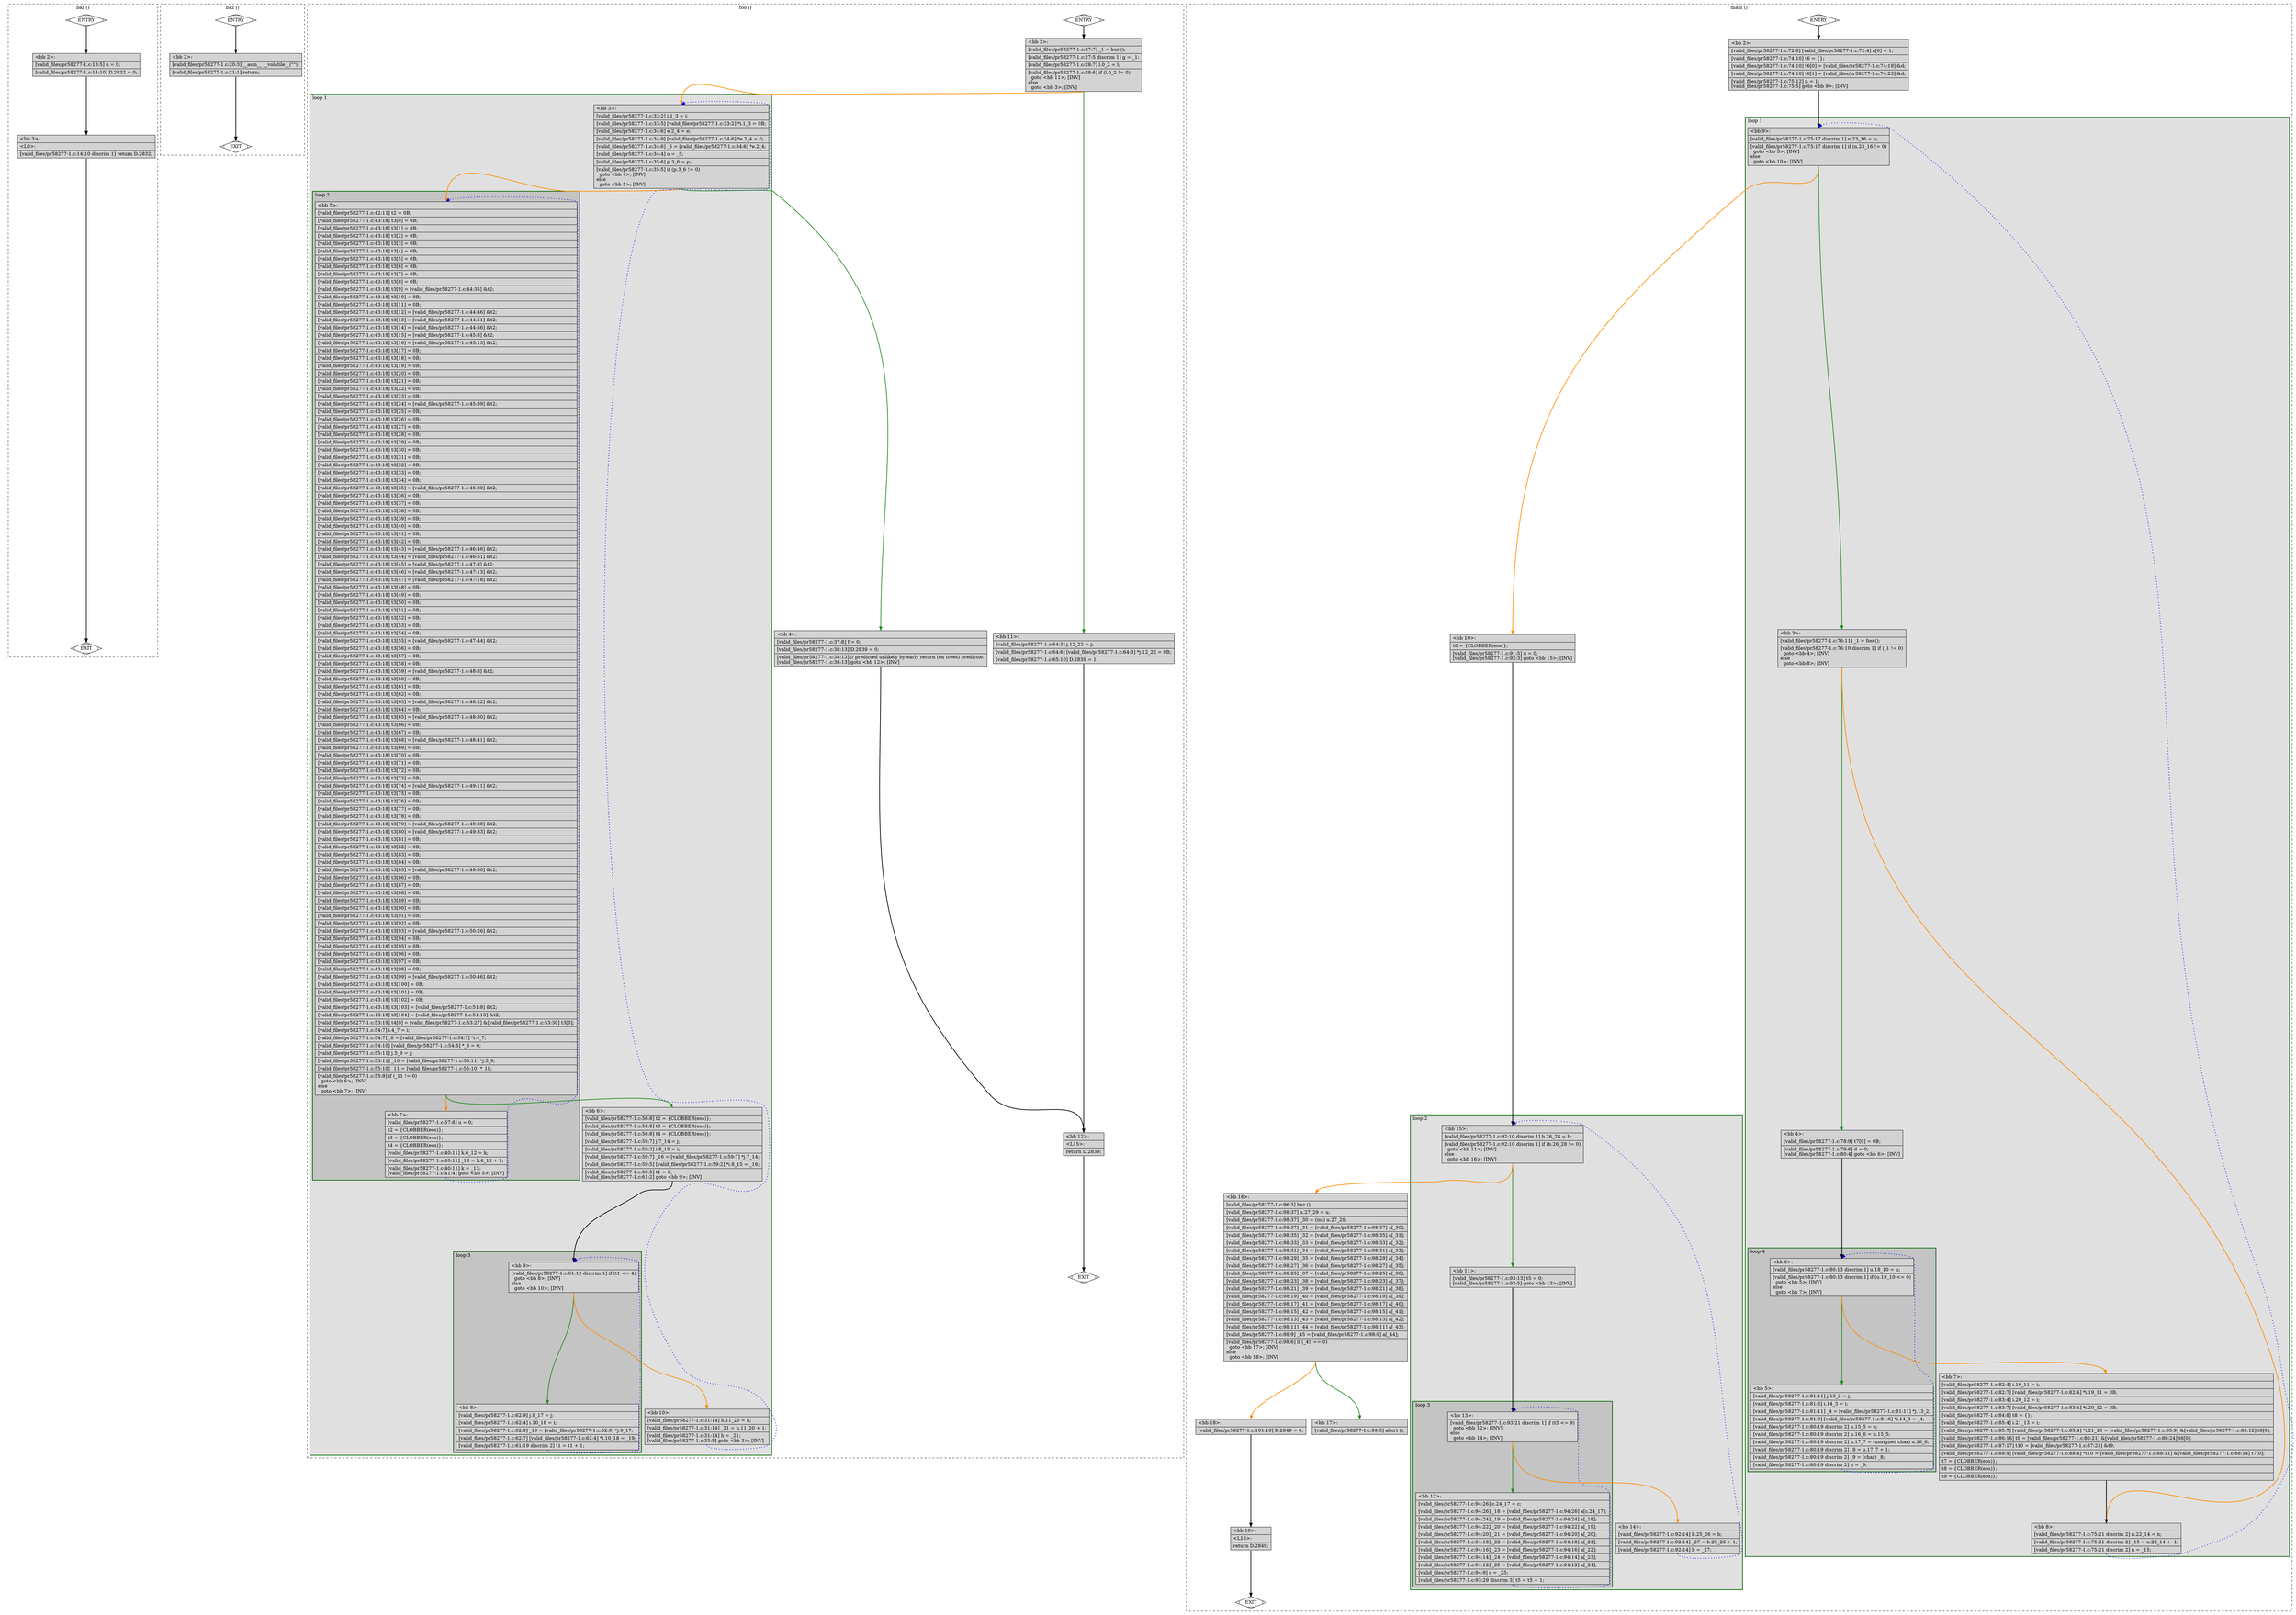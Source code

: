 digraph "a-pr58277-1.c.015t.cfg" {
overlap=false;
subgraph "cluster_bar" {
	style="dashed";
	color="black";
	label="bar ()";
	fn_0_basic_block_0 [shape=Mdiamond,style=filled,fillcolor=white,label="ENTRY"];

	fn_0_basic_block_1 [shape=Mdiamond,style=filled,fillcolor=white,label="EXIT"];

	fn_0_basic_block_2 [shape=record,style=filled,fillcolor=lightgrey,label="{\<bb\ 2\>:\l\
|[valid_files/pr58277-1.c:13:5]\ u\ =\ 0;\l\
|[valid_files/pr58277-1.c:14:10]\ D.2832\ =\ 0;\l\
}"];

	fn_0_basic_block_3 [shape=record,style=filled,fillcolor=lightgrey,label="{\<bb\ 3\>:\l\
|\<L0\>:\l\
|[valid_files/pr58277-1.c:14:10\ discrim\ 1]\ return\ D.2832;\l\
}"];

	fn_0_basic_block_0:s -> fn_0_basic_block_2:n [style="solid,bold",color=black,weight=100,constraint=true];
	fn_0_basic_block_2:s -> fn_0_basic_block_3:n [style="solid,bold",color=black,weight=100,constraint=true];
	fn_0_basic_block_3:s -> fn_0_basic_block_1:n [style="solid,bold",color=black,weight=10,constraint=true];
	fn_0_basic_block_0:s -> fn_0_basic_block_1:n [style="invis",constraint=true];
}
subgraph "cluster_baz" {
	style="dashed";
	color="black";
	label="baz ()";
	fn_1_basic_block_0 [shape=Mdiamond,style=filled,fillcolor=white,label="ENTRY"];

	fn_1_basic_block_1 [shape=Mdiamond,style=filled,fillcolor=white,label="EXIT"];

	fn_1_basic_block_2 [shape=record,style=filled,fillcolor=lightgrey,label="{\<bb\ 2\>:\l\
|[valid_files/pr58277-1.c:20:3]\ __asm__\ __volatile__(\"\");\l\
|[valid_files/pr58277-1.c:21:1]\ return;\l\
}"];

	fn_1_basic_block_0:s -> fn_1_basic_block_2:n [style="solid,bold",color=black,weight=100,constraint=true];
	fn_1_basic_block_2:s -> fn_1_basic_block_1:n [style="solid,bold",color=black,weight=10,constraint=true];
	fn_1_basic_block_0:s -> fn_1_basic_block_1:n [style="invis",constraint=true];
}
subgraph "cluster_foo" {
	style="dashed";
	color="black";
	label="foo ()";
	subgraph cluster_2_1 {
	style="filled";
	color="darkgreen";
	fillcolor="grey88";
	label="loop 1";
	labeljust=l;
	penwidth=2;
	subgraph cluster_2_3 {
	style="filled";
	color="darkgreen";
	fillcolor="grey77";
	label="loop 3";
	labeljust=l;
	penwidth=2;
	fn_2_basic_block_9 [shape=record,style=filled,fillcolor=lightgrey,label="{\<bb\ 9\>:\l\
|[valid_files/pr58277-1.c:61:12\ discrim\ 1]\ if\ (t1\ \<=\ 4)\l\
\ \ goto\ \<bb\ 8\>;\ [INV]\l\
else\l\
\ \ goto\ \<bb\ 10\>;\ [INV]\l\
}"];

	fn_2_basic_block_8 [shape=record,style=filled,fillcolor=lightgrey,label="{\<bb\ 8\>:\l\
|[valid_files/pr58277-1.c:62:9]\ j.9_17\ =\ j;\l\
|[valid_files/pr58277-1.c:62:4]\ i.10_18\ =\ i;\l\
|[valid_files/pr58277-1.c:62:9]\ _19\ =\ [valid_files/pr58277-1.c:62:9]\ *j.9_17;\l\
|[valid_files/pr58277-1.c:62:7]\ [valid_files/pr58277-1.c:62:4]\ *i.10_18\ =\ _19;\l\
|[valid_files/pr58277-1.c:61:19\ discrim\ 2]\ t1\ =\ t1\ +\ 1;\l\
}"];

	}
	subgraph cluster_2_2 {
	style="filled";
	color="darkgreen";
	fillcolor="grey77";
	label="loop 2";
	labeljust=l;
	penwidth=2;
	fn_2_basic_block_5 [shape=record,style=filled,fillcolor=lightgrey,label="{\<bb\ 5\>:\l\
|[valid_files/pr58277-1.c:42:11]\ t2\ =\ 0B;\l\
|[valid_files/pr58277-1.c:43:18]\ t3[0]\ =\ 0B;\l\
|[valid_files/pr58277-1.c:43:18]\ t3[1]\ =\ 0B;\l\
|[valid_files/pr58277-1.c:43:18]\ t3[2]\ =\ 0B;\l\
|[valid_files/pr58277-1.c:43:18]\ t3[3]\ =\ 0B;\l\
|[valid_files/pr58277-1.c:43:18]\ t3[4]\ =\ 0B;\l\
|[valid_files/pr58277-1.c:43:18]\ t3[5]\ =\ 0B;\l\
|[valid_files/pr58277-1.c:43:18]\ t3[6]\ =\ 0B;\l\
|[valid_files/pr58277-1.c:43:18]\ t3[7]\ =\ 0B;\l\
|[valid_files/pr58277-1.c:43:18]\ t3[8]\ =\ 0B;\l\
|[valid_files/pr58277-1.c:43:18]\ t3[9]\ =\ [valid_files/pr58277-1.c:44:35]\ &t2;\l\
|[valid_files/pr58277-1.c:43:18]\ t3[10]\ =\ 0B;\l\
|[valid_files/pr58277-1.c:43:18]\ t3[11]\ =\ 0B;\l\
|[valid_files/pr58277-1.c:43:18]\ t3[12]\ =\ [valid_files/pr58277-1.c:44:46]\ &t2;\l\
|[valid_files/pr58277-1.c:43:18]\ t3[13]\ =\ [valid_files/pr58277-1.c:44:51]\ &t2;\l\
|[valid_files/pr58277-1.c:43:18]\ t3[14]\ =\ [valid_files/pr58277-1.c:44:56]\ &t2;\l\
|[valid_files/pr58277-1.c:43:18]\ t3[15]\ =\ [valid_files/pr58277-1.c:45:8]\ &t2;\l\
|[valid_files/pr58277-1.c:43:18]\ t3[16]\ =\ [valid_files/pr58277-1.c:45:13]\ &t2;\l\
|[valid_files/pr58277-1.c:43:18]\ t3[17]\ =\ 0B;\l\
|[valid_files/pr58277-1.c:43:18]\ t3[18]\ =\ 0B;\l\
|[valid_files/pr58277-1.c:43:18]\ t3[19]\ =\ 0B;\l\
|[valid_files/pr58277-1.c:43:18]\ t3[20]\ =\ 0B;\l\
|[valid_files/pr58277-1.c:43:18]\ t3[21]\ =\ 0B;\l\
|[valid_files/pr58277-1.c:43:18]\ t3[22]\ =\ 0B;\l\
|[valid_files/pr58277-1.c:43:18]\ t3[23]\ =\ 0B;\l\
|[valid_files/pr58277-1.c:43:18]\ t3[24]\ =\ [valid_files/pr58277-1.c:45:39]\ &t2;\l\
|[valid_files/pr58277-1.c:43:18]\ t3[25]\ =\ 0B;\l\
|[valid_files/pr58277-1.c:43:18]\ t3[26]\ =\ 0B;\l\
|[valid_files/pr58277-1.c:43:18]\ t3[27]\ =\ 0B;\l\
|[valid_files/pr58277-1.c:43:18]\ t3[28]\ =\ 0B;\l\
|[valid_files/pr58277-1.c:43:18]\ t3[29]\ =\ 0B;\l\
|[valid_files/pr58277-1.c:43:18]\ t3[30]\ =\ 0B;\l\
|[valid_files/pr58277-1.c:43:18]\ t3[31]\ =\ 0B;\l\
|[valid_files/pr58277-1.c:43:18]\ t3[32]\ =\ 0B;\l\
|[valid_files/pr58277-1.c:43:18]\ t3[33]\ =\ 0B;\l\
|[valid_files/pr58277-1.c:43:18]\ t3[34]\ =\ 0B;\l\
|[valid_files/pr58277-1.c:43:18]\ t3[35]\ =\ [valid_files/pr58277-1.c:46:20]\ &t2;\l\
|[valid_files/pr58277-1.c:43:18]\ t3[36]\ =\ 0B;\l\
|[valid_files/pr58277-1.c:43:18]\ t3[37]\ =\ 0B;\l\
|[valid_files/pr58277-1.c:43:18]\ t3[38]\ =\ 0B;\l\
|[valid_files/pr58277-1.c:43:18]\ t3[39]\ =\ 0B;\l\
|[valid_files/pr58277-1.c:43:18]\ t3[40]\ =\ 0B;\l\
|[valid_files/pr58277-1.c:43:18]\ t3[41]\ =\ 0B;\l\
|[valid_files/pr58277-1.c:43:18]\ t3[42]\ =\ 0B;\l\
|[valid_files/pr58277-1.c:43:18]\ t3[43]\ =\ [valid_files/pr58277-1.c:46:46]\ &t2;\l\
|[valid_files/pr58277-1.c:43:18]\ t3[44]\ =\ [valid_files/pr58277-1.c:46:51]\ &t2;\l\
|[valid_files/pr58277-1.c:43:18]\ t3[45]\ =\ [valid_files/pr58277-1.c:47:8]\ &t2;\l\
|[valid_files/pr58277-1.c:43:18]\ t3[46]\ =\ [valid_files/pr58277-1.c:47:13]\ &t2;\l\
|[valid_files/pr58277-1.c:43:18]\ t3[47]\ =\ [valid_files/pr58277-1.c:47:18]\ &t2;\l\
|[valid_files/pr58277-1.c:43:18]\ t3[48]\ =\ 0B;\l\
|[valid_files/pr58277-1.c:43:18]\ t3[49]\ =\ 0B;\l\
|[valid_files/pr58277-1.c:43:18]\ t3[50]\ =\ 0B;\l\
|[valid_files/pr58277-1.c:43:18]\ t3[51]\ =\ 0B;\l\
|[valid_files/pr58277-1.c:43:18]\ t3[52]\ =\ 0B;\l\
|[valid_files/pr58277-1.c:43:18]\ t3[53]\ =\ 0B;\l\
|[valid_files/pr58277-1.c:43:18]\ t3[54]\ =\ 0B;\l\
|[valid_files/pr58277-1.c:43:18]\ t3[55]\ =\ [valid_files/pr58277-1.c:47:44]\ &t2;\l\
|[valid_files/pr58277-1.c:43:18]\ t3[56]\ =\ 0B;\l\
|[valid_files/pr58277-1.c:43:18]\ t3[57]\ =\ 0B;\l\
|[valid_files/pr58277-1.c:43:18]\ t3[58]\ =\ 0B;\l\
|[valid_files/pr58277-1.c:43:18]\ t3[59]\ =\ [valid_files/pr58277-1.c:48:8]\ &t2;\l\
|[valid_files/pr58277-1.c:43:18]\ t3[60]\ =\ 0B;\l\
|[valid_files/pr58277-1.c:43:18]\ t3[61]\ =\ 0B;\l\
|[valid_files/pr58277-1.c:43:18]\ t3[62]\ =\ 0B;\l\
|[valid_files/pr58277-1.c:43:18]\ t3[63]\ =\ [valid_files/pr58277-1.c:48:22]\ &t2;\l\
|[valid_files/pr58277-1.c:43:18]\ t3[64]\ =\ 0B;\l\
|[valid_files/pr58277-1.c:43:18]\ t3[65]\ =\ [valid_files/pr58277-1.c:48:30]\ &t2;\l\
|[valid_files/pr58277-1.c:43:18]\ t3[66]\ =\ 0B;\l\
|[valid_files/pr58277-1.c:43:18]\ t3[67]\ =\ 0B;\l\
|[valid_files/pr58277-1.c:43:18]\ t3[68]\ =\ [valid_files/pr58277-1.c:48:41]\ &t2;\l\
|[valid_files/pr58277-1.c:43:18]\ t3[69]\ =\ 0B;\l\
|[valid_files/pr58277-1.c:43:18]\ t3[70]\ =\ 0B;\l\
|[valid_files/pr58277-1.c:43:18]\ t3[71]\ =\ 0B;\l\
|[valid_files/pr58277-1.c:43:18]\ t3[72]\ =\ 0B;\l\
|[valid_files/pr58277-1.c:43:18]\ t3[73]\ =\ 0B;\l\
|[valid_files/pr58277-1.c:43:18]\ t3[74]\ =\ [valid_files/pr58277-1.c:49:11]\ &t2;\l\
|[valid_files/pr58277-1.c:43:18]\ t3[75]\ =\ 0B;\l\
|[valid_files/pr58277-1.c:43:18]\ t3[76]\ =\ 0B;\l\
|[valid_files/pr58277-1.c:43:18]\ t3[77]\ =\ 0B;\l\
|[valid_files/pr58277-1.c:43:18]\ t3[78]\ =\ 0B;\l\
|[valid_files/pr58277-1.c:43:18]\ t3[79]\ =\ [valid_files/pr58277-1.c:49:28]\ &t2;\l\
|[valid_files/pr58277-1.c:43:18]\ t3[80]\ =\ [valid_files/pr58277-1.c:49:33]\ &t2;\l\
|[valid_files/pr58277-1.c:43:18]\ t3[81]\ =\ 0B;\l\
|[valid_files/pr58277-1.c:43:18]\ t3[82]\ =\ 0B;\l\
|[valid_files/pr58277-1.c:43:18]\ t3[83]\ =\ 0B;\l\
|[valid_files/pr58277-1.c:43:18]\ t3[84]\ =\ 0B;\l\
|[valid_files/pr58277-1.c:43:18]\ t3[85]\ =\ [valid_files/pr58277-1.c:49:50]\ &t2;\l\
|[valid_files/pr58277-1.c:43:18]\ t3[86]\ =\ 0B;\l\
|[valid_files/pr58277-1.c:43:18]\ t3[87]\ =\ 0B;\l\
|[valid_files/pr58277-1.c:43:18]\ t3[88]\ =\ 0B;\l\
|[valid_files/pr58277-1.c:43:18]\ t3[89]\ =\ 0B;\l\
|[valid_files/pr58277-1.c:43:18]\ t3[90]\ =\ 0B;\l\
|[valid_files/pr58277-1.c:43:18]\ t3[91]\ =\ 0B;\l\
|[valid_files/pr58277-1.c:43:18]\ t3[92]\ =\ 0B;\l\
|[valid_files/pr58277-1.c:43:18]\ t3[93]\ =\ [valid_files/pr58277-1.c:50:26]\ &t2;\l\
|[valid_files/pr58277-1.c:43:18]\ t3[94]\ =\ 0B;\l\
|[valid_files/pr58277-1.c:43:18]\ t3[95]\ =\ 0B;\l\
|[valid_files/pr58277-1.c:43:18]\ t3[96]\ =\ 0B;\l\
|[valid_files/pr58277-1.c:43:18]\ t3[97]\ =\ 0B;\l\
|[valid_files/pr58277-1.c:43:18]\ t3[98]\ =\ 0B;\l\
|[valid_files/pr58277-1.c:43:18]\ t3[99]\ =\ [valid_files/pr58277-1.c:50:46]\ &t2;\l\
|[valid_files/pr58277-1.c:43:18]\ t3[100]\ =\ 0B;\l\
|[valid_files/pr58277-1.c:43:18]\ t3[101]\ =\ 0B;\l\
|[valid_files/pr58277-1.c:43:18]\ t3[102]\ =\ 0B;\l\
|[valid_files/pr58277-1.c:43:18]\ t3[103]\ =\ [valid_files/pr58277-1.c:51:8]\ &t2;\l\
|[valid_files/pr58277-1.c:43:18]\ t3[104]\ =\ [valid_files/pr58277-1.c:51:13]\ &t2;\l\
|[valid_files/pr58277-1.c:53:19]\ t4[0]\ =\ [valid_files/pr58277-1.c:53:27]\ &[valid_files/pr58277-1.c:53:30]\ t3[0];\l\
|[valid_files/pr58277-1.c:54:7]\ i.4_7\ =\ i;\l\
|[valid_files/pr58277-1.c:54:7]\ _8\ =\ [valid_files/pr58277-1.c:54:7]\ *i.4_7;\l\
|[valid_files/pr58277-1.c:54:10]\ [valid_files/pr58277-1.c:54:6]\ *_8\ =\ 0;\l\
|[valid_files/pr58277-1.c:55:11]\ j.5_9\ =\ j;\l\
|[valid_files/pr58277-1.c:55:11]\ _10\ =\ [valid_files/pr58277-1.c:55:11]\ *j.5_9;\l\
|[valid_files/pr58277-1.c:55:10]\ _11\ =\ [valid_files/pr58277-1.c:55:10]\ *_10;\l\
|[valid_files/pr58277-1.c:55:9]\ if\ (_11\ !=\ 0)\l\
\ \ goto\ \<bb\ 6\>;\ [INV]\l\
else\l\
\ \ goto\ \<bb\ 7\>;\ [INV]\l\
}"];

	fn_2_basic_block_7 [shape=record,style=filled,fillcolor=lightgrey,label="{\<bb\ 7\>:\l\
|[valid_files/pr58277-1.c:57:8]\ u\ =\ 0;\l\
|t2\ =\ \{CLOBBER(eos)\};\l\
|t3\ =\ \{CLOBBER(eos)\};\l\
|t4\ =\ \{CLOBBER(eos)\};\l\
|[valid_files/pr58277-1.c:40:11]\ k.6_12\ =\ k;\l\
|[valid_files/pr58277-1.c:40:11]\ _13\ =\ k.6_12\ +\ 1;\l\
|[valid_files/pr58277-1.c:40:11]\ k\ =\ _13;\l\
[valid_files/pr58277-1.c:41:4]\ goto\ \<bb\ 5\>;\ [INV]\l\
}"];

	}
	fn_2_basic_block_3 [shape=record,style=filled,fillcolor=lightgrey,label="{\<bb\ 3\>:\l\
|[valid_files/pr58277-1.c:33:2]\ i.1_3\ =\ i;\l\
|[valid_files/pr58277-1.c:33:5]\ [valid_files/pr58277-1.c:33:2]\ *i.1_3\ =\ 0B;\l\
|[valid_files/pr58277-1.c:34:6]\ e.2_4\ =\ e;\l\
|[valid_files/pr58277-1.c:34:9]\ [valid_files/pr58277-1.c:34:6]\ *e.2_4\ =\ 0;\l\
|[valid_files/pr58277-1.c:34:6]\ _5\ =\ [valid_files/pr58277-1.c:34:6]\ *e.2_4;\l\
|[valid_files/pr58277-1.c:34:4]\ o\ =\ _5;\l\
|[valid_files/pr58277-1.c:35:6]\ p.3_6\ =\ p;\l\
|[valid_files/pr58277-1.c:35:5]\ if\ (p.3_6\ !=\ 0)\l\
\ \ goto\ \<bb\ 4\>;\ [INV]\l\
else\l\
\ \ goto\ \<bb\ 5\>;\ [INV]\l\
}"];

	fn_2_basic_block_6 [shape=record,style=filled,fillcolor=lightgrey,label="{\<bb\ 6\>:\l\
|[valid_files/pr58277-1.c:56:8]\ t2\ =\ \{CLOBBER(eos)\};\l\
|[valid_files/pr58277-1.c:56:8]\ t3\ =\ \{CLOBBER(eos)\};\l\
|[valid_files/pr58277-1.c:56:8]\ t4\ =\ \{CLOBBER(eos)\};\l\
|[valid_files/pr58277-1.c:59:7]\ j.7_14\ =\ j;\l\
|[valid_files/pr58277-1.c:59:2]\ i.8_15\ =\ i;\l\
|[valid_files/pr58277-1.c:59:7]\ _16\ =\ [valid_files/pr58277-1.c:59:7]\ *j.7_14;\l\
|[valid_files/pr58277-1.c:59:5]\ [valid_files/pr58277-1.c:59:2]\ *i.8_15\ =\ _16;\l\
|[valid_files/pr58277-1.c:60:5]\ t1\ =\ 0;\l\
[valid_files/pr58277-1.c:61:2]\ goto\ \<bb\ 9\>;\ [INV]\l\
}"];

	fn_2_basic_block_10 [shape=record,style=filled,fillcolor=lightgrey,label="{\<bb\ 10\>:\l\
|[valid_files/pr58277-1.c:31:14]\ h.11_20\ =\ h;\l\
|[valid_files/pr58277-1.c:31:14]\ _21\ =\ h.11_20\ +\ 1;\l\
|[valid_files/pr58277-1.c:31:14]\ h\ =\ _21;\l\
[valid_files/pr58277-1.c:33:5]\ goto\ \<bb\ 3\>;\ [INV]\l\
}"];

	}
	fn_2_basic_block_0 [shape=Mdiamond,style=filled,fillcolor=white,label="ENTRY"];

	fn_2_basic_block_1 [shape=Mdiamond,style=filled,fillcolor=white,label="EXIT"];

	fn_2_basic_block_2 [shape=record,style=filled,fillcolor=lightgrey,label="{\<bb\ 2\>:\l\
|[valid_files/pr58277-1.c:27:7]\ _1\ =\ bar\ ();\l\
|[valid_files/pr58277-1.c:27:5\ discrim\ 1]\ g\ =\ _1;\l\
|[valid_files/pr58277-1.c:28:7]\ l.0_2\ =\ l;\l\
|[valid_files/pr58277-1.c:28:6]\ if\ (l.0_2\ !=\ 0)\l\
\ \ goto\ \<bb\ 11\>;\ [INV]\l\
else\l\
\ \ goto\ \<bb\ 3\>;\ [INV]\l\
}"];

	fn_2_basic_block_4 [shape=record,style=filled,fillcolor=lightgrey,label="{\<bb\ 4\>:\l\
|[valid_files/pr58277-1.c:37:8]\ f\ =\ 0;\l\
|[valid_files/pr58277-1.c:38:13]\ D.2839\ =\ 0;\l\
|[valid_files/pr58277-1.c:38:13]\ //\ predicted\ unlikely\ by\ early\ return\ (on\ trees)\ predictor.\l\
[valid_files/pr58277-1.c:38:13]\ goto\ \<bb\ 12\>;\ [INV]\l\
}"];

	fn_2_basic_block_11 [shape=record,style=filled,fillcolor=lightgrey,label="{\<bb\ 11\>:\l\
|[valid_files/pr58277-1.c:64:3]\ j.12_22\ =\ j;\l\
|[valid_files/pr58277-1.c:64:6]\ [valid_files/pr58277-1.c:64:3]\ *j.12_22\ =\ 0B;\l\
|[valid_files/pr58277-1.c:65:10]\ D.2839\ =\ 1;\l\
}"];

	fn_2_basic_block_12 [shape=record,style=filled,fillcolor=lightgrey,label="{\<bb\ 12\>:\l\
|\<L15\>:\l\
|return\ D.2839;\l\
}"];

	fn_2_basic_block_0:s -> fn_2_basic_block_2:n [style="solid,bold",color=black,weight=100,constraint=true];
	fn_2_basic_block_2:s -> fn_2_basic_block_11:n [style="solid,bold",color=forestgreen,weight=10,constraint=true];
	fn_2_basic_block_2:s -> fn_2_basic_block_3:n [style="solid,bold",color=darkorange,weight=10,constraint=true];
	fn_2_basic_block_3:s -> fn_2_basic_block_4:n [style="solid,bold",color=forestgreen,weight=10,constraint=true];
	fn_2_basic_block_3:s -> fn_2_basic_block_5:n [style="solid,bold",color=darkorange,weight=10,constraint=true];
	fn_2_basic_block_4:s -> fn_2_basic_block_12:n [style="solid,bold",color=black,weight=100,constraint=true];
	fn_2_basic_block_5:s -> fn_2_basic_block_6:n [style="solid,bold",color=forestgreen,weight=10,constraint=true];
	fn_2_basic_block_5:s -> fn_2_basic_block_7:n [style="solid,bold",color=darkorange,weight=10,constraint=true];
	fn_2_basic_block_6:s -> fn_2_basic_block_9:n [style="solid,bold",color=black,weight=100,constraint=true];
	fn_2_basic_block_7:s -> fn_2_basic_block_5:n [style="dotted,bold",color=blue,weight=10,constraint=false];
	fn_2_basic_block_8:s -> fn_2_basic_block_9:n [style="dotted,bold",color=blue,weight=10,constraint=false];
	fn_2_basic_block_9:s -> fn_2_basic_block_8:n [style="solid,bold",color=forestgreen,weight=10,constraint=true];
	fn_2_basic_block_9:s -> fn_2_basic_block_10:n [style="solid,bold",color=darkorange,weight=10,constraint=true];
	fn_2_basic_block_10:s -> fn_2_basic_block_3:n [style="dotted,bold",color=blue,weight=10,constraint=false];
	fn_2_basic_block_11:s -> fn_2_basic_block_12:n [style="solid,bold",color=black,weight=100,constraint=true];
	fn_2_basic_block_12:s -> fn_2_basic_block_1:n [style="solid,bold",color=black,weight=10,constraint=true];
	fn_2_basic_block_0:s -> fn_2_basic_block_1:n [style="invis",constraint=true];
}
subgraph "cluster_main" {
	style="dashed";
	color="black";
	label="main ()";
	subgraph cluster_3_2 {
	style="filled";
	color="darkgreen";
	fillcolor="grey88";
	label="loop 2";
	labeljust=l;
	penwidth=2;
	subgraph cluster_3_3 {
	style="filled";
	color="darkgreen";
	fillcolor="grey77";
	label="loop 3";
	labeljust=l;
	penwidth=2;
	fn_3_basic_block_13 [shape=record,style=filled,fillcolor=lightgrey,label="{\<bb\ 13\>:\l\
|[valid_files/pr58277-1.c:93:21\ discrim\ 1]\ if\ (t5\ \<=\ 9)\l\
\ \ goto\ \<bb\ 12\>;\ [INV]\l\
else\l\
\ \ goto\ \<bb\ 14\>;\ [INV]\l\
}"];

	fn_3_basic_block_12 [shape=record,style=filled,fillcolor=lightgrey,label="{\<bb\ 12\>:\l\
|[valid_files/pr58277-1.c:94:26]\ c.24_17\ =\ c;\l\
|[valid_files/pr58277-1.c:94:26]\ _18\ =\ [valid_files/pr58277-1.c:94:26]\ a[c.24_17];\l\
|[valid_files/pr58277-1.c:94:24]\ _19\ =\ [valid_files/pr58277-1.c:94:24]\ a[_18];\l\
|[valid_files/pr58277-1.c:94:22]\ _20\ =\ [valid_files/pr58277-1.c:94:22]\ a[_19];\l\
|[valid_files/pr58277-1.c:94:20]\ _21\ =\ [valid_files/pr58277-1.c:94:20]\ a[_20];\l\
|[valid_files/pr58277-1.c:94:18]\ _22\ =\ [valid_files/pr58277-1.c:94:18]\ a[_21];\l\
|[valid_files/pr58277-1.c:94:16]\ _23\ =\ [valid_files/pr58277-1.c:94:16]\ a[_22];\l\
|[valid_files/pr58277-1.c:94:14]\ _24\ =\ [valid_files/pr58277-1.c:94:14]\ a[_23];\l\
|[valid_files/pr58277-1.c:94:12]\ _25\ =\ [valid_files/pr58277-1.c:94:12]\ a[_24];\l\
|[valid_files/pr58277-1.c:94:9]\ c\ =\ _25;\l\
|[valid_files/pr58277-1.c:93:29\ discrim\ 3]\ t5\ =\ t5\ +\ 1;\l\
}"];

	}
	fn_3_basic_block_15 [shape=record,style=filled,fillcolor=lightgrey,label="{\<bb\ 15\>:\l\
|[valid_files/pr58277-1.c:92:10\ discrim\ 1]\ b.26_28\ =\ b;\l\
|[valid_files/pr58277-1.c:92:10\ discrim\ 1]\ if\ (b.26_28\ !=\ 0)\l\
\ \ goto\ \<bb\ 11\>;\ [INV]\l\
else\l\
\ \ goto\ \<bb\ 16\>;\ [INV]\l\
}"];

	fn_3_basic_block_11 [shape=record,style=filled,fillcolor=lightgrey,label="{\<bb\ 11\>:\l\
|[valid_files/pr58277-1.c:93:13]\ t5\ =\ 0;\l\
[valid_files/pr58277-1.c:93:5]\ goto\ \<bb\ 13\>;\ [INV]\l\
}"];

	fn_3_basic_block_14 [shape=record,style=filled,fillcolor=lightgrey,label="{\<bb\ 14\>:\l\
|[valid_files/pr58277-1.c:92:14]\ b.25_26\ =\ b;\l\
|[valid_files/pr58277-1.c:92:14]\ _27\ =\ b.25_26\ +\ 1;\l\
|[valid_files/pr58277-1.c:92:14]\ b\ =\ _27;\l\
}"];

	}
	subgraph cluster_3_1 {
	style="filled";
	color="darkgreen";
	fillcolor="grey88";
	label="loop 1";
	labeljust=l;
	penwidth=2;
	subgraph cluster_3_4 {
	style="filled";
	color="darkgreen";
	fillcolor="grey77";
	label="loop 4";
	labeljust=l;
	penwidth=2;
	fn_3_basic_block_6 [shape=record,style=filled,fillcolor=lightgrey,label="{\<bb\ 6\>:\l\
|[valid_files/pr58277-1.c:80:13\ discrim\ 1]\ u.18_10\ =\ u;\l\
|[valid_files/pr58277-1.c:80:13\ discrim\ 1]\ if\ (u.18_10\ \<=\ 0)\l\
\ \ goto\ \<bb\ 5\>;\ [INV]\l\
else\l\
\ \ goto\ \<bb\ 7\>;\ [INV]\l\
}"];

	fn_3_basic_block_5 [shape=record,style=filled,fillcolor=lightgrey,label="{\<bb\ 5\>:\l\
|[valid_files/pr58277-1.c:81:11]\ j.13_2\ =\ j;\l\
|[valid_files/pr58277-1.c:81:6]\ i.14_3\ =\ i;\l\
|[valid_files/pr58277-1.c:81:11]\ _4\ =\ [valid_files/pr58277-1.c:81:11]\ *j.13_2;\l\
|[valid_files/pr58277-1.c:81:9]\ [valid_files/pr58277-1.c:81:6]\ *i.14_3\ =\ _4;\l\
|[valid_files/pr58277-1.c:80:19\ discrim\ 2]\ u.15_5\ =\ u;\l\
|[valid_files/pr58277-1.c:80:19\ discrim\ 2]\ u.16_6\ =\ u.15_5;\l\
|[valid_files/pr58277-1.c:80:19\ discrim\ 2]\ u.17_7\ =\ (unsigned\ char)\ u.16_6;\l\
|[valid_files/pr58277-1.c:80:19\ discrim\ 2]\ _8\ =\ u.17_7\ +\ 1;\l\
|[valid_files/pr58277-1.c:80:19\ discrim\ 2]\ _9\ =\ (char)\ _8;\l\
|[valid_files/pr58277-1.c:80:19\ discrim\ 2]\ u\ =\ _9;\l\
}"];

	}
	fn_3_basic_block_9 [shape=record,style=filled,fillcolor=lightgrey,label="{\<bb\ 9\>:\l\
|[valid_files/pr58277-1.c:75:17\ discrim\ 1]\ n.23_16\ =\ n;\l\
|[valid_files/pr58277-1.c:75:17\ discrim\ 1]\ if\ (n.23_16\ !=\ 0)\l\
\ \ goto\ \<bb\ 3\>;\ [INV]\l\
else\l\
\ \ goto\ \<bb\ 10\>;\ [INV]\l\
}"];

	fn_3_basic_block_3 [shape=record,style=filled,fillcolor=lightgrey,label="{\<bb\ 3\>:\l\
|[valid_files/pr58277-1.c:76:11]\ _1\ =\ foo\ ();\l\
|[valid_files/pr58277-1.c:76:10\ discrim\ 1]\ if\ (_1\ !=\ 0)\l\
\ \ goto\ \<bb\ 4\>;\ [INV]\l\
else\l\
\ \ goto\ \<bb\ 8\>;\ [INV]\l\
}"];

	fn_3_basic_block_4 [shape=record,style=filled,fillcolor=lightgrey,label="{\<bb\ 4\>:\l\
|[valid_files/pr58277-1.c:78:9]\ t7[0]\ =\ 0B;\l\
|[valid_files/pr58277-1.c:79:6]\ d\ =\ 0;\l\
[valid_files/pr58277-1.c:80:4]\ goto\ \<bb\ 6\>;\ [INV]\l\
}"];

	fn_3_basic_block_8 [shape=record,style=filled,fillcolor=lightgrey,label="{\<bb\ 8\>:\l\
|[valid_files/pr58277-1.c:75:21\ discrim\ 2]\ n.22_14\ =\ n;\l\
|[valid_files/pr58277-1.c:75:21\ discrim\ 2]\ _15\ =\ n.22_14\ +\ -1;\l\
|[valid_files/pr58277-1.c:75:21\ discrim\ 2]\ n\ =\ _15;\l\
}"];

	fn_3_basic_block_7 [shape=record,style=filled,fillcolor=lightgrey,label="{\<bb\ 7\>:\l\
|[valid_files/pr58277-1.c:82:4]\ i.19_11\ =\ i;\l\
|[valid_files/pr58277-1.c:82:7]\ [valid_files/pr58277-1.c:82:4]\ *i.19_11\ =\ 0B;\l\
|[valid_files/pr58277-1.c:83:4]\ i.20_12\ =\ i;\l\
|[valid_files/pr58277-1.c:83:7]\ [valid_files/pr58277-1.c:83:4]\ *i.20_12\ =\ 0B;\l\
|[valid_files/pr58277-1.c:84:8]\ t8\ =\ \{\};\l\
|[valid_files/pr58277-1.c:85:4]\ i.21_13\ =\ i;\l\
|[valid_files/pr58277-1.c:85:7]\ [valid_files/pr58277-1.c:85:4]\ *i.21_13\ =\ [valid_files/pr58277-1.c:85:9]\ &[valid_files/pr58277-1.c:85:12]\ t8[0];\l\
|[valid_files/pr58277-1.c:86:16]\ t9\ =\ [valid_files/pr58277-1.c:86:21]\ &[valid_files/pr58277-1.c:86:24]\ t6[0];\l\
|[valid_files/pr58277-1.c:87:17]\ t10\ =\ [valid_files/pr58277-1.c:87:23]\ &t9;\l\
|[valid_files/pr58277-1.c:88:9]\ [valid_files/pr58277-1.c:88:4]\ *t10\ =\ [valid_files/pr58277-1.c:88:11]\ &[valid_files/pr58277-1.c:88:14]\ t7[0];\l\
|t7\ =\ \{CLOBBER(eos)\};\l\
|t8\ =\ \{CLOBBER(eos)\};\l\
|t9\ =\ \{CLOBBER(eos)\};\l\
}"];

	}
	fn_3_basic_block_0 [shape=Mdiamond,style=filled,fillcolor=white,label="ENTRY"];

	fn_3_basic_block_1 [shape=Mdiamond,style=filled,fillcolor=white,label="EXIT"];

	fn_3_basic_block_2 [shape=record,style=filled,fillcolor=lightgrey,label="{\<bb\ 2\>:\l\
|[valid_files/pr58277-1.c:72:8]\ [valid_files/pr58277-1.c:72:4]\ a[0]\ =\ 1;\l\
|[valid_files/pr58277-1.c:74:10]\ t6\ =\ \{\};\l\
|[valid_files/pr58277-1.c:74:10]\ t6[0]\ =\ [valid_files/pr58277-1.c:74:19]\ &d;\l\
|[valid_files/pr58277-1.c:74:10]\ t6[1]\ =\ [valid_files/pr58277-1.c:74:23]\ &d;\l\
|[valid_files/pr58277-1.c:75:12]\ n\ =\ 1;\l\
[valid_files/pr58277-1.c:75:5]\ goto\ \<bb\ 9\>;\ [INV]\l\
}"];

	fn_3_basic_block_10 [shape=record,style=filled,fillcolor=lightgrey,label="{\<bb\ 10\>:\l\
|t6\ =\ \{CLOBBER(eos)\};\l\
|[valid_files/pr58277-1.c:91:5]\ u\ =\ 0;\l\
[valid_files/pr58277-1.c:92:3]\ goto\ \<bb\ 15\>;\ [INV]\l\
}"];

	fn_3_basic_block_16 [shape=record,style=filled,fillcolor=lightgrey,label="{\<bb\ 16\>:\l\
|[valid_files/pr58277-1.c:96:3]\ baz\ ();\l\
|[valid_files/pr58277-1.c:98:37]\ u.27_29\ =\ u;\l\
|[valid_files/pr58277-1.c:98:37]\ _30\ =\ (int)\ u.27_29;\l\
|[valid_files/pr58277-1.c:98:37]\ _31\ =\ [valid_files/pr58277-1.c:98:37]\ a[_30];\l\
|[valid_files/pr58277-1.c:98:35]\ _32\ =\ [valid_files/pr58277-1.c:98:35]\ a[_31];\l\
|[valid_files/pr58277-1.c:98:33]\ _33\ =\ [valid_files/pr58277-1.c:98:33]\ a[_32];\l\
|[valid_files/pr58277-1.c:98:31]\ _34\ =\ [valid_files/pr58277-1.c:98:31]\ a[_33];\l\
|[valid_files/pr58277-1.c:98:29]\ _35\ =\ [valid_files/pr58277-1.c:98:29]\ a[_34];\l\
|[valid_files/pr58277-1.c:98:27]\ _36\ =\ [valid_files/pr58277-1.c:98:27]\ a[_35];\l\
|[valid_files/pr58277-1.c:98:25]\ _37\ =\ [valid_files/pr58277-1.c:98:25]\ a[_36];\l\
|[valid_files/pr58277-1.c:98:23]\ _38\ =\ [valid_files/pr58277-1.c:98:23]\ a[_37];\l\
|[valid_files/pr58277-1.c:98:21]\ _39\ =\ [valid_files/pr58277-1.c:98:21]\ a[_38];\l\
|[valid_files/pr58277-1.c:98:19]\ _40\ =\ [valid_files/pr58277-1.c:98:19]\ a[_39];\l\
|[valid_files/pr58277-1.c:98:17]\ _41\ =\ [valid_files/pr58277-1.c:98:17]\ a[_40];\l\
|[valid_files/pr58277-1.c:98:15]\ _42\ =\ [valid_files/pr58277-1.c:98:15]\ a[_41];\l\
|[valid_files/pr58277-1.c:98:13]\ _43\ =\ [valid_files/pr58277-1.c:98:13]\ a[_42];\l\
|[valid_files/pr58277-1.c:98:11]\ _44\ =\ [valid_files/pr58277-1.c:98:11]\ a[_43];\l\
|[valid_files/pr58277-1.c:98:9]\ _45\ =\ [valid_files/pr58277-1.c:98:9]\ a[_44];\l\
|[valid_files/pr58277-1.c:98:6]\ if\ (_45\ ==\ 0)\l\
\ \ goto\ \<bb\ 17\>;\ [INV]\l\
else\l\
\ \ goto\ \<bb\ 18\>;\ [INV]\l\
}"];

	fn_3_basic_block_17 [shape=record,style=filled,fillcolor=lightgrey,label="{\<bb\ 17\>:\l\
|[valid_files/pr58277-1.c:99:5]\ abort\ ();\l\
}"];

	fn_3_basic_block_18 [shape=record,style=filled,fillcolor=lightgrey,label="{\<bb\ 18\>:\l\
|[valid_files/pr58277-1.c:101:10]\ D.2849\ =\ 0;\l\
}"];

	fn_3_basic_block_19 [shape=record,style=filled,fillcolor=lightgrey,label="{\<bb\ 19\>:\l\
|\<L16\>:\l\
|return\ D.2849;\l\
}"];

	fn_3_basic_block_0:s -> fn_3_basic_block_2:n [style="solid,bold",color=black,weight=100,constraint=true];
	fn_3_basic_block_2:s -> fn_3_basic_block_9:n [style="solid,bold",color=black,weight=100,constraint=true];
	fn_3_basic_block_3:s -> fn_3_basic_block_4:n [style="solid,bold",color=forestgreen,weight=10,constraint=true];
	fn_3_basic_block_3:s -> fn_3_basic_block_8:n [style="solid,bold",color=darkorange,weight=10,constraint=true];
	fn_3_basic_block_4:s -> fn_3_basic_block_6:n [style="solid,bold",color=black,weight=100,constraint=true];
	fn_3_basic_block_5:s -> fn_3_basic_block_6:n [style="dotted,bold",color=blue,weight=10,constraint=false];
	fn_3_basic_block_6:s -> fn_3_basic_block_5:n [style="solid,bold",color=forestgreen,weight=10,constraint=true];
	fn_3_basic_block_6:s -> fn_3_basic_block_7:n [style="solid,bold",color=darkorange,weight=10,constraint=true];
	fn_3_basic_block_7:s -> fn_3_basic_block_8:n [style="solid,bold",color=black,weight=100,constraint=true];
	fn_3_basic_block_8:s -> fn_3_basic_block_9:n [style="dotted,bold",color=blue,weight=10,constraint=false];
	fn_3_basic_block_9:s -> fn_3_basic_block_3:n [style="solid,bold",color=forestgreen,weight=10,constraint=true];
	fn_3_basic_block_9:s -> fn_3_basic_block_10:n [style="solid,bold",color=darkorange,weight=10,constraint=true];
	fn_3_basic_block_10:s -> fn_3_basic_block_15:n [style="solid,bold",color=black,weight=100,constraint=true];
	fn_3_basic_block_11:s -> fn_3_basic_block_13:n [style="solid,bold",color=black,weight=100,constraint=true];
	fn_3_basic_block_12:s -> fn_3_basic_block_13:n [style="dotted,bold",color=blue,weight=10,constraint=false];
	fn_3_basic_block_13:s -> fn_3_basic_block_12:n [style="solid,bold",color=forestgreen,weight=10,constraint=true];
	fn_3_basic_block_13:s -> fn_3_basic_block_14:n [style="solid,bold",color=darkorange,weight=10,constraint=true];
	fn_3_basic_block_14:s -> fn_3_basic_block_15:n [style="dotted,bold",color=blue,weight=10,constraint=false];
	fn_3_basic_block_15:s -> fn_3_basic_block_11:n [style="solid,bold",color=forestgreen,weight=10,constraint=true];
	fn_3_basic_block_15:s -> fn_3_basic_block_16:n [style="solid,bold",color=darkorange,weight=10,constraint=true];
	fn_3_basic_block_16:s -> fn_3_basic_block_17:n [style="solid,bold",color=forestgreen,weight=10,constraint=true];
	fn_3_basic_block_16:s -> fn_3_basic_block_18:n [style="solid,bold",color=darkorange,weight=10,constraint=true];
	fn_3_basic_block_18:s -> fn_3_basic_block_19:n [style="solid,bold",color=black,weight=100,constraint=true];
	fn_3_basic_block_19:s -> fn_3_basic_block_1:n [style="solid,bold",color=black,weight=10,constraint=true];
	fn_3_basic_block_0:s -> fn_3_basic_block_1:n [style="invis",constraint=true];
}
}
